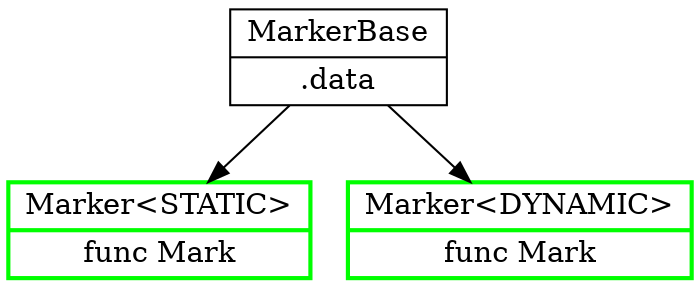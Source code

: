 digraph G {
	node [shape="record"];
	base [label="{MarkerBase|.data}"];
	markers [label="{Marker&lt;STATIC&gt;|func Mark}", color=green, penwidth=2];
	markerd [label="{Marker&lt;DYNAMIC&gt;|func Mark}", color=green, penwidth=2];
	base -> markers;
	base -> markerd;
}
